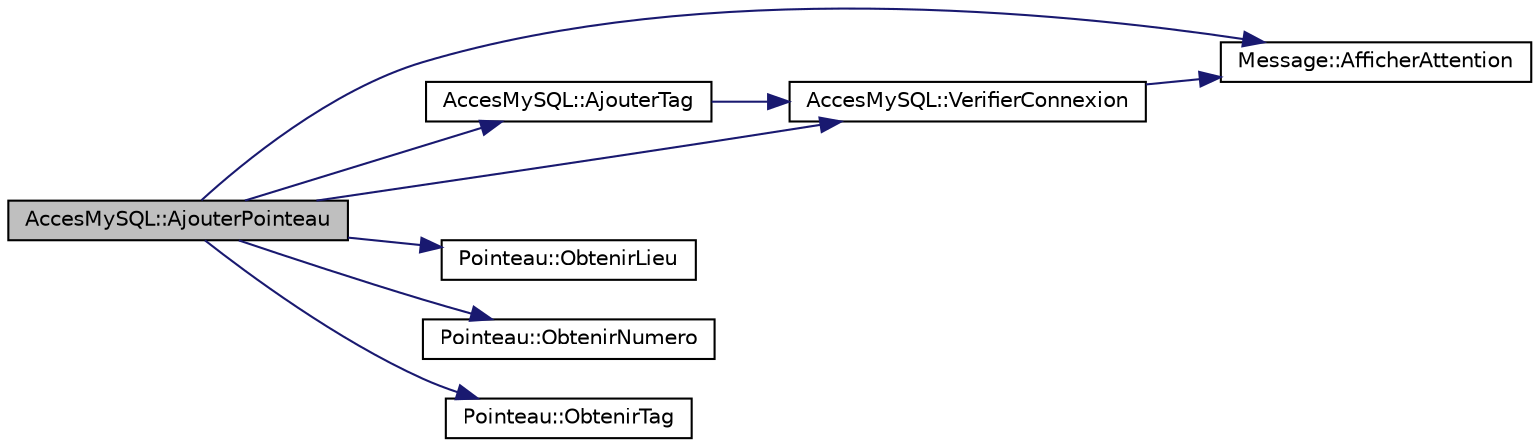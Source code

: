 digraph "AccesMySQL::AjouterPointeau"
{
 // LATEX_PDF_SIZE
  edge [fontname="Helvetica",fontsize="10",labelfontname="Helvetica",labelfontsize="10"];
  node [fontname="Helvetica",fontsize="10",shape=record];
  rankdir="LR";
  Node1 [label="AccesMySQL::AjouterPointeau",height=0.2,width=0.4,color="black", fillcolor="grey75", style="filled", fontcolor="black",tooltip="AccesMySQL::AjouterPointeau Permet d'ajouter un pointeau à la base de données."];
  Node1 -> Node2 [color="midnightblue",fontsize="10",style="solid",fontname="Helvetica"];
  Node2 [label="Message::AfficherAttention",height=0.2,width=0.4,color="black", fillcolor="white", style="filled",URL="$class_message.html#ac86f47b97c03cd86df0f23a28ea8a0a9",tooltip="Message::AfficherAttention Permet d'afficher l'information passé en paramètre dans un popup avec une ..."];
  Node1 -> Node3 [color="midnightblue",fontsize="10",style="solid",fontname="Helvetica"];
  Node3 [label="AccesMySQL::AjouterTag",height=0.2,width=0.4,color="black", fillcolor="white", style="filled",URL="$class_acces_my_s_q_l.html#ac841e503870d6b2b1d5791fc6ee95df7",tooltip="AccesMySQL::AjouterTag Permet l'ajout d'un tag dans la base de données."];
  Node3 -> Node4 [color="midnightblue",fontsize="10",style="solid",fontname="Helvetica"];
  Node4 [label="AccesMySQL::VerifierConnexion",height=0.2,width=0.4,color="black", fillcolor="white", style="filled",URL="$class_acces_my_s_q_l.html#ae2b42d87939b253b3cccb1a69b49cc51",tooltip=" "];
  Node4 -> Node2 [color="midnightblue",fontsize="10",style="solid",fontname="Helvetica"];
  Node1 -> Node5 [color="midnightblue",fontsize="10",style="solid",fontname="Helvetica"];
  Node5 [label="Pointeau::ObtenirLieu",height=0.2,width=0.4,color="black", fillcolor="white", style="filled",URL="$class_pointeau.html#a17a1dde2eaf96112202b310895d76837",tooltip=" "];
  Node1 -> Node6 [color="midnightblue",fontsize="10",style="solid",fontname="Helvetica"];
  Node6 [label="Pointeau::ObtenirNumero",height=0.2,width=0.4,color="black", fillcolor="white", style="filled",URL="$class_pointeau.html#a672546ff0590453e095607e91f1f457c",tooltip=" "];
  Node1 -> Node7 [color="midnightblue",fontsize="10",style="solid",fontname="Helvetica"];
  Node7 [label="Pointeau::ObtenirTag",height=0.2,width=0.4,color="black", fillcolor="white", style="filled",URL="$class_pointeau.html#a7c0cda6768430b805bc1d094f2505999",tooltip=" "];
  Node1 -> Node4 [color="midnightblue",fontsize="10",style="solid",fontname="Helvetica"];
}
